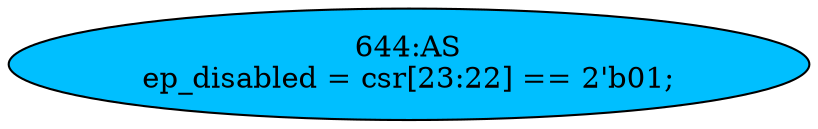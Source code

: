 strict digraph "" {
	node [label="\N"];
	"644:AS"	 [ast="<pyverilog.vparser.ast.Assign object at 0x7fae5e0fabd0>",
		def_var="['ep_disabled']",
		fillcolor=deepskyblue,
		label="644:AS
ep_disabled = csr[23:22] == 2'b01;",
		statements="[]",
		style=filled,
		typ=Assign,
		use_var="['csr']"];
}
